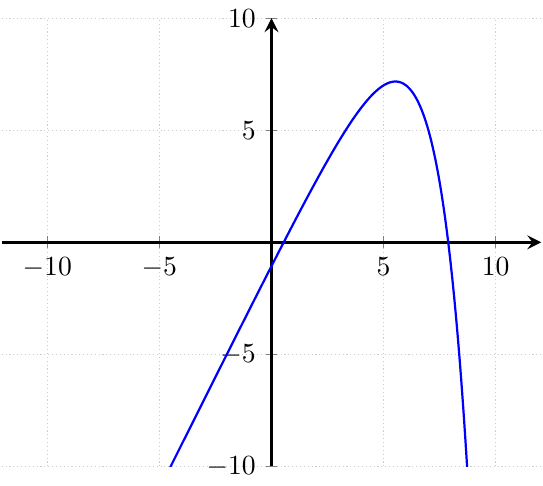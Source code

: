 \documentclass[tikz]{standalone}
\usepackage{pgfplots}
\pgfplotsset{compat=1.16}

\begin{document}
\begin{tikzpicture}
    \begin{axis}[
      axis lines=middle,
      axis line style={very thick},
      axis equal,
      xmin=-10,xmax=10,ymin=-10,ymax=10,
      xtick distance=5,
      ytick distance=5,
      % title={$l(x) = 2x - 2^{x -4} + 3$},
      grid=both,
      grid style={thin,densely dotted,black!20}]
      \addplot[domain=-10:10,samples=250,blue,thick] {2*x - (2^(x - 4) + 1)};
    \end{axis}
\end{tikzpicture}
\end{document}
